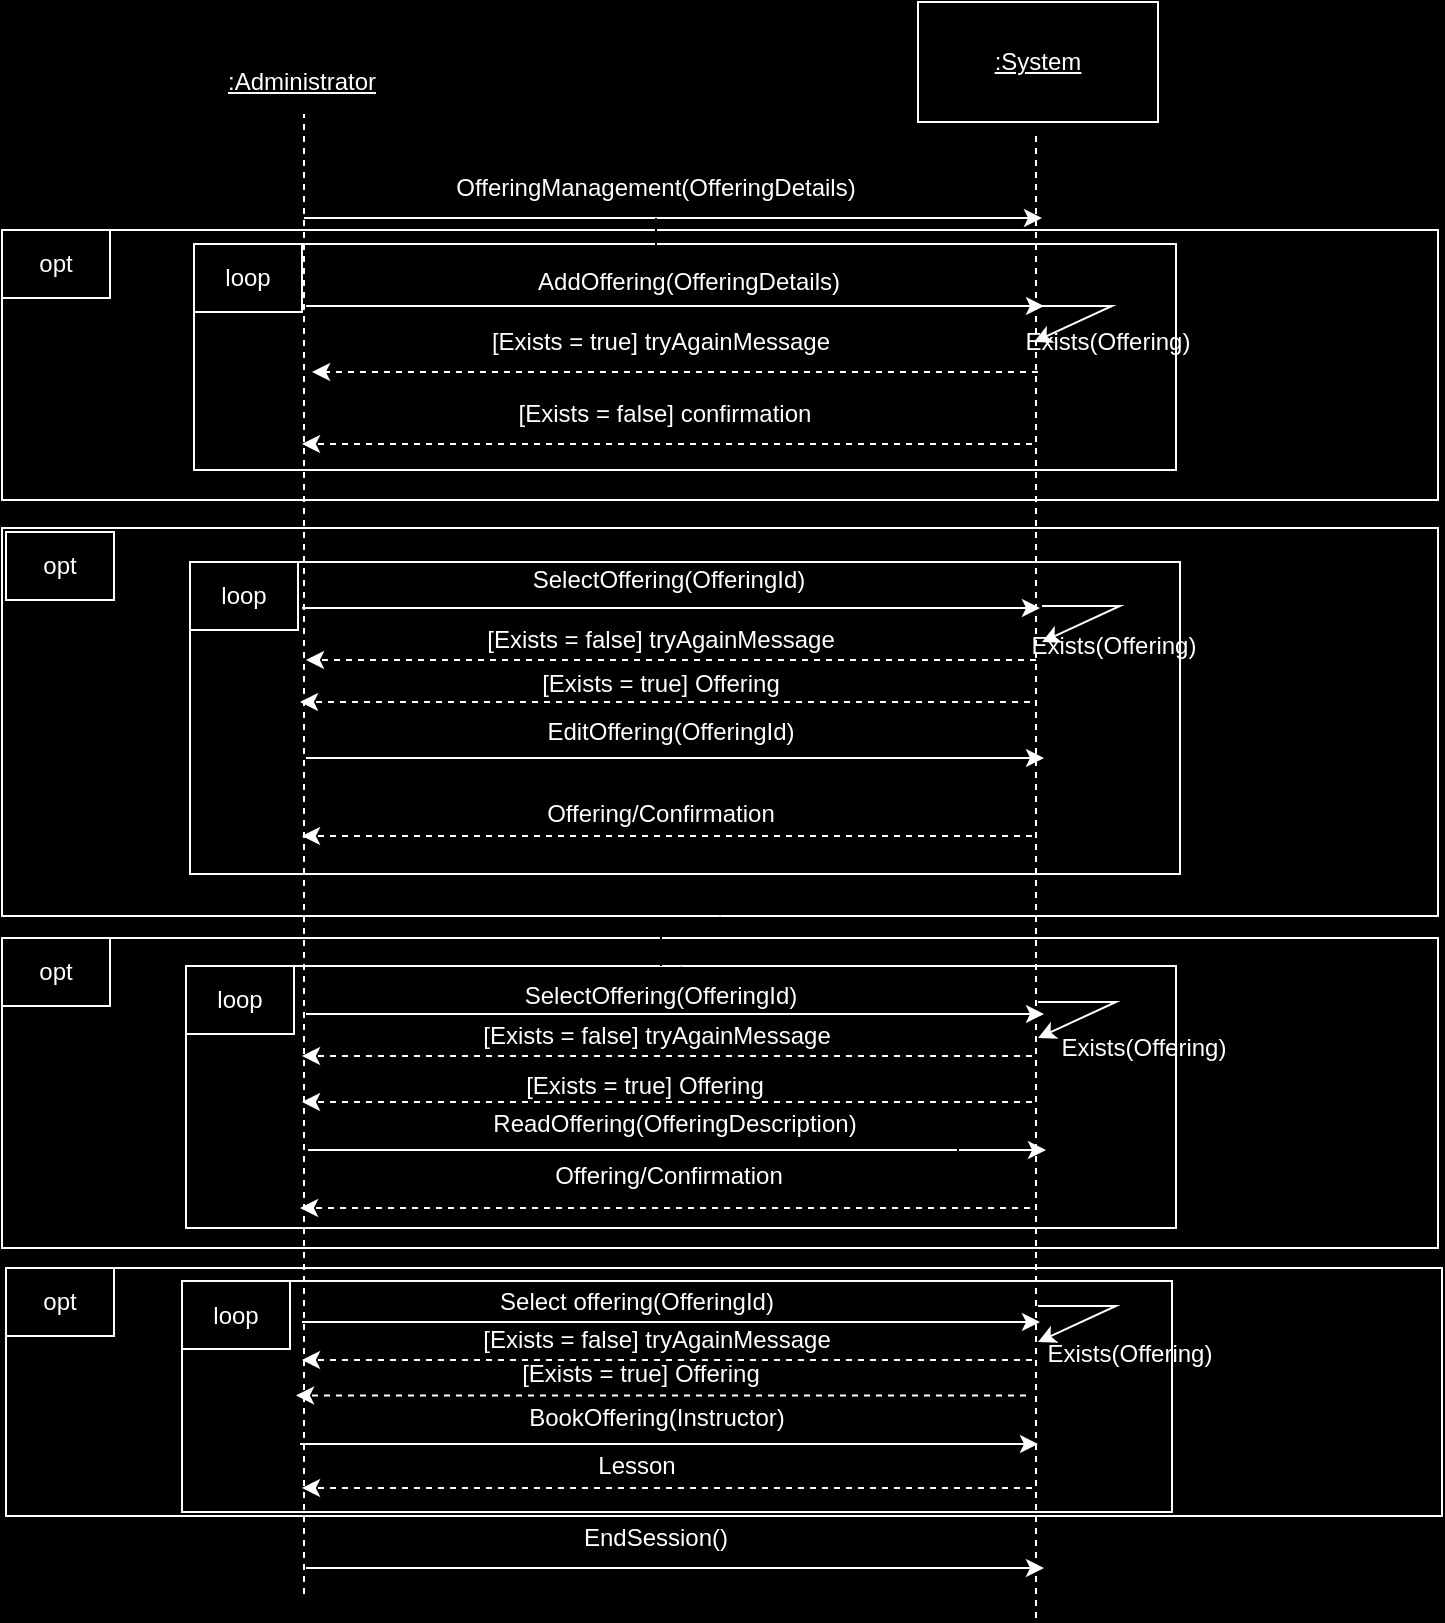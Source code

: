 <mxfile version="24.8.6">
  <diagram name="Page-1" id="S6R2McVNnZuRSGAqZM0K">
    <mxGraphModel dx="576" dy="791" grid="0" gridSize="10" guides="1" tooltips="1" connect="1" arrows="1" fold="1" page="1" pageScale="1" pageWidth="850" pageHeight="1100" background="#000000" math="0" shadow="0">
      <root>
        <mxCell id="0" />
        <mxCell id="1" parent="0" />
        <mxCell id="QQqbGXnuYd3Xe5WtPTO5-54" value="" style="rounded=0;whiteSpace=wrap;html=1;fillColor=#000000;strokeColor=#FFFFFF;" parent="1" vertex="1">
          <mxGeometry x="918" y="783" width="718" height="124" as="geometry" />
        </mxCell>
        <mxCell id="QQqbGXnuYd3Xe5WtPTO5-55" value="" style="rounded=0;whiteSpace=wrap;html=1;fillColor=#000000;strokeColor=#FFFFFF;" parent="1" vertex="1">
          <mxGeometry x="1006" y="789.5" width="495" height="115.5" as="geometry" />
        </mxCell>
        <mxCell id="QQqbGXnuYd3Xe5WtPTO5-56" value="&lt;font color=&quot;#ffffff&quot;&gt;BookOffering(Instructor)&lt;/font&gt;" style="text;html=1;align=center;verticalAlign=middle;whiteSpace=wrap;rounded=0;" parent="1" vertex="1">
          <mxGeometry x="1121.5" y="843" width="243" height="30" as="geometry" />
        </mxCell>
        <mxCell id="QQqbGXnuYd3Xe5WtPTO5-57" value="" style="endArrow=classic;html=1;rounded=0;strokeColor=#FFFFFF;" parent="1" edge="1">
          <mxGeometry width="50" height="50" relative="1" as="geometry">
            <mxPoint x="1065" y="871" as="sourcePoint" />
            <mxPoint x="1434" y="871" as="targetPoint" />
          </mxGeometry>
        </mxCell>
        <mxCell id="QQqbGXnuYd3Xe5WtPTO5-58" value="" style="endArrow=classic;html=1;rounded=0;strokeColor=#FFFFFF;dashed=1;" parent="1" edge="1">
          <mxGeometry width="50" height="50" relative="1" as="geometry">
            <mxPoint x="1431" y="893" as="sourcePoint" />
            <mxPoint x="1066" y="893" as="targetPoint" />
          </mxGeometry>
        </mxCell>
        <mxCell id="QQqbGXnuYd3Xe5WtPTO5-59" value="&lt;font style=&quot;background-color: rgb(0, 0, 0);&quot; color=&quot;#ffffff&quot;&gt;Lesson&lt;/font&gt;" style="text;html=1;align=center;verticalAlign=middle;whiteSpace=wrap;rounded=0;" parent="1" vertex="1">
          <mxGeometry x="1112" y="867" width="243" height="30" as="geometry" />
        </mxCell>
        <mxCell id="QQqbGXnuYd3Xe5WtPTO5-60" value="&lt;span style=&quot;color: rgb(255, 255, 255);&quot;&gt;loop&lt;/span&gt;" style="rounded=0;whiteSpace=wrap;html=1;fillColor=#000000;strokeColor=#FFFFFF;" parent="1" vertex="1">
          <mxGeometry x="1006" y="789.5" width="54" height="34" as="geometry" />
        </mxCell>
        <mxCell id="QQqbGXnuYd3Xe5WtPTO5-61" value="&lt;span style=&quot;color: rgb(255, 255, 255);&quot;&gt;opt&lt;/span&gt;" style="rounded=0;whiteSpace=wrap;html=1;fillColor=#000000;strokeColor=#FFFFFF;" parent="1" vertex="1">
          <mxGeometry x="918" y="783" width="54" height="34" as="geometry" />
        </mxCell>
        <mxCell id="QQqbGXnuYd3Xe5WtPTO5-1" value="" style="rounded=0;whiteSpace=wrap;html=1;fillColor=#000000;strokeColor=#FFFFFF;" parent="1" vertex="1">
          <mxGeometry x="916" y="618" width="718" height="155" as="geometry" />
        </mxCell>
        <mxCell id="QQqbGXnuYd3Xe5WtPTO5-2" value="" style="rounded=0;whiteSpace=wrap;html=1;fillColor=#000000;strokeColor=#FFFFFF;" parent="1" vertex="1">
          <mxGeometry x="1008" y="632" width="495" height="131" as="geometry" />
        </mxCell>
        <mxCell id="QQqbGXnuYd3Xe5WtPTO5-3" value="" style="endArrow=classic;html=1;rounded=0;strokeColor=#FFFFFF;" parent="1" edge="1">
          <mxGeometry width="50" height="50" relative="1" as="geometry">
            <mxPoint x="1069" y="724" as="sourcePoint" />
            <mxPoint x="1438" y="724" as="targetPoint" />
          </mxGeometry>
        </mxCell>
        <mxCell id="QQqbGXnuYd3Xe5WtPTO5-49" style="edgeStyle=orthogonalEdgeStyle;rounded=0;orthogonalLoop=1;jettySize=auto;html=1;exitX=0.5;exitY=1;exitDx=0;exitDy=0;" parent="1" source="QQqbGXnuYd3Xe5WtPTO5-4" target="QQqbGXnuYd3Xe5WtPTO5-2" edge="1">
          <mxGeometry relative="1" as="geometry" />
        </mxCell>
        <mxCell id="QQqbGXnuYd3Xe5WtPTO5-4" value="&lt;font color=&quot;#ffffff&quot;&gt;ReadOffering(OfferingDescription)&lt;/font&gt;" style="text;html=1;align=center;verticalAlign=middle;whiteSpace=wrap;rounded=0;" parent="1" vertex="1">
          <mxGeometry x="1131" y="696" width="243" height="30" as="geometry" />
        </mxCell>
        <mxCell id="QQqbGXnuYd3Xe5WtPTO5-5" value="" style="endArrow=classic;html=1;rounded=0;strokeColor=#FFFFFF;dashed=1;" parent="1" edge="1">
          <mxGeometry width="50" height="50" relative="1" as="geometry">
            <mxPoint x="1430" y="753" as="sourcePoint" />
            <mxPoint x="1065" y="753" as="targetPoint" />
          </mxGeometry>
        </mxCell>
        <mxCell id="QQqbGXnuYd3Xe5WtPTO5-6" value="&lt;font style=&quot;background-color: rgb(0, 0, 0);&quot; color=&quot;#ffffff&quot;&gt;Offering/Confirmation&lt;/font&gt;" style="text;html=1;align=center;verticalAlign=middle;whiteSpace=wrap;rounded=0;" parent="1" vertex="1">
          <mxGeometry x="1128" y="722" width="243" height="30" as="geometry" />
        </mxCell>
        <mxCell id="QQqbGXnuYd3Xe5WtPTO5-9" value="&lt;span style=&quot;color: rgb(255, 255, 255);&quot;&gt;opt&lt;/span&gt;" style="rounded=0;whiteSpace=wrap;html=1;fillColor=#000000;strokeColor=#FFFFFF;" parent="1" vertex="1">
          <mxGeometry x="916" y="618" width="54" height="34" as="geometry" />
        </mxCell>
        <mxCell id="QQqbGXnuYd3Xe5WtPTO5-10" value="&lt;span style=&quot;color: rgb(255, 255, 255);&quot;&gt;loop&lt;/span&gt;" style="rounded=0;whiteSpace=wrap;html=1;fillColor=#000000;strokeColor=#FFFFFF;" parent="1" vertex="1">
          <mxGeometry x="1008" y="632" width="54" height="34" as="geometry" />
        </mxCell>
        <mxCell id="QQqbGXnuYd3Xe5WtPTO5-11" value="" style="rounded=0;whiteSpace=wrap;html=1;fillColor=#000000;strokeColor=#FFFFFF;" parent="1" vertex="1">
          <mxGeometry x="916" y="413" width="718" height="194" as="geometry" />
        </mxCell>
        <mxCell id="QQqbGXnuYd3Xe5WtPTO5-12" value="" style="rounded=0;whiteSpace=wrap;html=1;fillColor=#000000;strokeColor=#FFFFFF;" parent="1" vertex="1">
          <mxGeometry x="1010" y="430" width="495" height="156" as="geometry" />
        </mxCell>
        <mxCell id="QQqbGXnuYd3Xe5WtPTO5-13" value="" style="endArrow=classic;html=1;rounded=0;strokeColor=#FFFFFF;" parent="1" edge="1">
          <mxGeometry width="50" height="50" relative="1" as="geometry">
            <mxPoint x="1068" y="528" as="sourcePoint" />
            <mxPoint x="1437" y="528" as="targetPoint" />
          </mxGeometry>
        </mxCell>
        <mxCell id="QQqbGXnuYd3Xe5WtPTO5-14" value="&lt;font color=&quot;#ffffff&quot;&gt;EditOffering(OfferingId)&lt;/font&gt;" style="text;html=1;align=center;verticalAlign=middle;whiteSpace=wrap;rounded=0;" parent="1" vertex="1">
          <mxGeometry x="1129" y="500" width="243" height="30" as="geometry" />
        </mxCell>
        <mxCell id="QQqbGXnuYd3Xe5WtPTO5-15" value="" style="endArrow=classic;html=1;rounded=0;strokeColor=#FFFFFF;dashed=1;" parent="1" edge="1">
          <mxGeometry width="50" height="50" relative="1" as="geometry">
            <mxPoint x="1431" y="567" as="sourcePoint" />
            <mxPoint x="1066" y="567" as="targetPoint" />
          </mxGeometry>
        </mxCell>
        <mxCell id="QQqbGXnuYd3Xe5WtPTO5-16" value="&lt;font style=&quot;background-color: rgb(0, 0, 0);&quot; color=&quot;#ffffff&quot;&gt;Offering/Confirmation&lt;/font&gt;" style="text;html=1;align=center;verticalAlign=middle;whiteSpace=wrap;rounded=0;" parent="1" vertex="1">
          <mxGeometry x="1124" y="541" width="243" height="30" as="geometry" />
        </mxCell>
        <mxCell id="QQqbGXnuYd3Xe5WtPTO5-19" value="&lt;span style=&quot;color: rgb(255, 255, 255);&quot;&gt;opt&lt;/span&gt;" style="rounded=0;whiteSpace=wrap;html=1;fillColor=#000000;strokeColor=#FFFFFF;" parent="1" vertex="1">
          <mxGeometry x="918" y="415" width="54" height="34" as="geometry" />
        </mxCell>
        <mxCell id="QQqbGXnuYd3Xe5WtPTO5-20" value="&lt;span style=&quot;color: rgb(255, 255, 255);&quot;&gt;loop&lt;/span&gt;" style="rounded=0;whiteSpace=wrap;html=1;fillColor=#000000;strokeColor=#FFFFFF;" parent="1" vertex="1">
          <mxGeometry x="1010" y="430" width="54" height="34" as="geometry" />
        </mxCell>
        <mxCell id="QQqbGXnuYd3Xe5WtPTO5-21" value="" style="rounded=0;whiteSpace=wrap;html=1;fillColor=#000000;strokeColor=#FFFFFF;" parent="1" vertex="1">
          <mxGeometry x="916" y="264" width="718" height="135" as="geometry" />
        </mxCell>
        <mxCell id="QQqbGXnuYd3Xe5WtPTO5-22" value="" style="rounded=0;whiteSpace=wrap;html=1;fillColor=#000000;strokeColor=#FFFFFF;" parent="1" vertex="1">
          <mxGeometry x="1012" y="271" width="491" height="113" as="geometry" />
        </mxCell>
        <mxCell id="QQqbGXnuYd3Xe5WtPTO5-23" value="" style="endArrow=none;dashed=1;html=1;rounded=0;strokeColor=#FFFFFF;" parent="1" edge="1">
          <mxGeometry width="50" height="50" relative="1" as="geometry">
            <mxPoint x="1067" y="946" as="sourcePoint" />
            <mxPoint x="1067" y="206" as="targetPoint" />
          </mxGeometry>
        </mxCell>
        <mxCell id="QQqbGXnuYd3Xe5WtPTO5-24" value="" style="endArrow=none;dashed=1;html=1;rounded=0;strokeColor=#FFFFFF;" parent="1" edge="1">
          <mxGeometry width="50" height="50" relative="1" as="geometry">
            <mxPoint x="1433" y="958" as="sourcePoint" />
            <mxPoint x="1433" y="214" as="targetPoint" />
          </mxGeometry>
        </mxCell>
        <mxCell id="QQqbGXnuYd3Xe5WtPTO5-25" value="&lt;font color=&quot;#ffffff&quot;&gt;&lt;u&gt;:Administrator&lt;/u&gt;&lt;/font&gt;" style="text;html=1;align=center;verticalAlign=middle;whiteSpace=wrap;rounded=0;" parent="1" vertex="1">
          <mxGeometry x="1036" y="175" width="60" height="30" as="geometry" />
        </mxCell>
        <mxCell id="QQqbGXnuYd3Xe5WtPTO5-26" value="" style="rounded=0;whiteSpace=wrap;html=1;fillColor=#000000;strokeColor=#FFFFFF;" parent="1" vertex="1">
          <mxGeometry x="1374" y="150" width="120" height="60" as="geometry" />
        </mxCell>
        <mxCell id="QQqbGXnuYd3Xe5WtPTO5-27" value="&lt;font color=&quot;#ffffff&quot;&gt;&lt;u&gt;:System&lt;/u&gt;&lt;/font&gt;" style="text;html=1;align=center;verticalAlign=middle;whiteSpace=wrap;rounded=0;" parent="1" vertex="1">
          <mxGeometry x="1404" y="165" width="60" height="30" as="geometry" />
        </mxCell>
        <mxCell id="QQqbGXnuYd3Xe5WtPTO5-28" value="" style="endArrow=classic;html=1;rounded=0;strokeColor=#FFFFFF;" parent="1" edge="1">
          <mxGeometry width="50" height="50" relative="1" as="geometry">
            <mxPoint x="1067" y="258" as="sourcePoint" />
            <mxPoint x="1436" y="258" as="targetPoint" />
          </mxGeometry>
        </mxCell>
        <mxCell id="SjyuKbmOxjH6ULO3ENib-1" value="" style="edgeStyle=orthogonalEdgeStyle;rounded=0;orthogonalLoop=1;jettySize=auto;html=1;" edge="1" parent="1" source="QQqbGXnuYd3Xe5WtPTO5-29" target="QQqbGXnuYd3Xe5WtPTO5-31">
          <mxGeometry relative="1" as="geometry" />
        </mxCell>
        <mxCell id="SjyuKbmOxjH6ULO3ENib-2" value="" style="edgeStyle=orthogonalEdgeStyle;rounded=0;orthogonalLoop=1;jettySize=auto;html=1;" edge="1" parent="1" source="QQqbGXnuYd3Xe5WtPTO5-29" target="QQqbGXnuYd3Xe5WtPTO5-31">
          <mxGeometry relative="1" as="geometry" />
        </mxCell>
        <mxCell id="QQqbGXnuYd3Xe5WtPTO5-29" value="&lt;font color=&quot;#ffffff&quot;&gt;OfferingManagement(OfferingDetails)&lt;/font&gt;" style="text;html=1;align=center;verticalAlign=middle;whiteSpace=wrap;rounded=0;" parent="1" vertex="1">
          <mxGeometry x="1213" y="228" width="60" height="30" as="geometry" />
        </mxCell>
        <mxCell id="QQqbGXnuYd3Xe5WtPTO5-30" value="" style="endArrow=classic;html=1;rounded=0;strokeColor=#FFFFFF;" parent="1" edge="1">
          <mxGeometry width="50" height="50" relative="1" as="geometry">
            <mxPoint x="1068" y="302" as="sourcePoint" />
            <mxPoint x="1437" y="302" as="targetPoint" />
          </mxGeometry>
        </mxCell>
        <mxCell id="QQqbGXnuYd3Xe5WtPTO5-31" value="&lt;font color=&quot;#ffffff&quot;&gt;AddOffering(OfferingDetails)&lt;/font&gt;" style="text;html=1;align=center;verticalAlign=middle;whiteSpace=wrap;rounded=0;" parent="1" vertex="1">
          <mxGeometry x="1138" y="275" width="243" height="30" as="geometry" />
        </mxCell>
        <mxCell id="QQqbGXnuYd3Xe5WtPTO5-32" value="" style="endArrow=classic;html=1;rounded=0;strokeColor=#FFFFFF;dashed=1;" parent="1" edge="1">
          <mxGeometry width="50" height="50" relative="1" as="geometry">
            <mxPoint x="1431" y="371" as="sourcePoint" />
            <mxPoint x="1066" y="371" as="targetPoint" />
          </mxGeometry>
        </mxCell>
        <mxCell id="QQqbGXnuYd3Xe5WtPTO5-33" value="&lt;font color=&quot;#ffffff&quot;&gt;&lt;span style=&quot;background-color: rgb(0, 0, 0);&quot;&gt;[Exists = false] confirmation&lt;/span&gt;&lt;/font&gt;" style="text;html=1;align=center;verticalAlign=middle;whiteSpace=wrap;rounded=0;" parent="1" vertex="1">
          <mxGeometry x="1126" y="341" width="243" height="30" as="geometry" />
        </mxCell>
        <mxCell id="QQqbGXnuYd3Xe5WtPTO5-36" value="&lt;span style=&quot;color: rgb(255, 255, 255);&quot;&gt;opt&lt;/span&gt;" style="rounded=0;whiteSpace=wrap;html=1;fillColor=#000000;strokeColor=#FFFFFF;" parent="1" vertex="1">
          <mxGeometry x="916" y="264" width="54" height="34" as="geometry" />
        </mxCell>
        <mxCell id="QQqbGXnuYd3Xe5WtPTO5-37" value="&lt;span style=&quot;color: rgb(255, 255, 255);&quot;&gt;loop&lt;/span&gt;" style="rounded=0;whiteSpace=wrap;html=1;fillColor=#000000;strokeColor=#FFFFFF;" parent="1" vertex="1">
          <mxGeometry x="1012" y="271" width="54" height="34" as="geometry" />
        </mxCell>
        <mxCell id="QQqbGXnuYd3Xe5WtPTO5-38" value="" style="endArrow=classic;html=1;rounded=0;strokeColor=#FFFFFF;" parent="1" edge="1">
          <mxGeometry width="50" height="50" relative="1" as="geometry">
            <mxPoint x="1068" y="933" as="sourcePoint" />
            <mxPoint x="1437" y="933" as="targetPoint" />
          </mxGeometry>
        </mxCell>
        <mxCell id="QQqbGXnuYd3Xe5WtPTO5-39" value="&lt;font color=&quot;#ffffff&quot;&gt;EndSession()&lt;/font&gt;" style="text;html=1;align=center;verticalAlign=middle;whiteSpace=wrap;rounded=0;" parent="1" vertex="1">
          <mxGeometry x="1213" y="903" width="60" height="30" as="geometry" />
        </mxCell>
        <mxCell id="QQqbGXnuYd3Xe5WtPTO5-45" value="" style="endArrow=classic;html=1;rounded=0;strokeColor=#FFFFFF;" parent="1" edge="1">
          <mxGeometry width="50" height="50" relative="1" as="geometry">
            <mxPoint x="1066" y="453" as="sourcePoint" />
            <mxPoint x="1435" y="453" as="targetPoint" />
          </mxGeometry>
        </mxCell>
        <mxCell id="QQqbGXnuYd3Xe5WtPTO5-46" value="&lt;font color=&quot;#ffffff&quot;&gt;SelectOffering(OfferingId)&lt;/font&gt;" style="text;html=1;align=center;verticalAlign=middle;whiteSpace=wrap;rounded=0;" parent="1" vertex="1">
          <mxGeometry x="1128" y="424" width="243" height="30" as="geometry" />
        </mxCell>
        <mxCell id="QQqbGXnuYd3Xe5WtPTO5-47" value="" style="endArrow=classic;html=1;rounded=0;strokeColor=#FFFFFF;dashed=1;" parent="1" edge="1">
          <mxGeometry width="50" height="50" relative="1" as="geometry">
            <mxPoint x="1430" y="500" as="sourcePoint" />
            <mxPoint x="1065" y="500" as="targetPoint" />
          </mxGeometry>
        </mxCell>
        <mxCell id="QQqbGXnuYd3Xe5WtPTO5-48" value="&lt;span style=&quot;color: rgb(255, 255, 255); background-color: rgb(0, 0, 0);&quot;&gt;[Exists = true]&amp;nbsp;&lt;/span&gt;&lt;font color=&quot;#ffffff&quot;&gt;Offering&lt;/font&gt;" style="text;html=1;align=center;verticalAlign=middle;whiteSpace=wrap;rounded=0;" parent="1" vertex="1">
          <mxGeometry x="1124" y="476" width="243" height="30" as="geometry" />
        </mxCell>
        <mxCell id="QQqbGXnuYd3Xe5WtPTO5-50" value="" style="endArrow=classic;html=1;rounded=0;strokeColor=#FFFFFF;" parent="1" edge="1">
          <mxGeometry width="50" height="50" relative="1" as="geometry">
            <mxPoint x="1068" y="656" as="sourcePoint" />
            <mxPoint x="1437" y="656" as="targetPoint" />
          </mxGeometry>
        </mxCell>
        <mxCell id="QQqbGXnuYd3Xe5WtPTO5-51" value="" style="endArrow=classic;html=1;rounded=0;strokeColor=#FFFFFF;dashed=1;" parent="1" edge="1">
          <mxGeometry width="50" height="50" relative="1" as="geometry">
            <mxPoint x="1431" y="700" as="sourcePoint" />
            <mxPoint x="1066" y="700" as="targetPoint" />
          </mxGeometry>
        </mxCell>
        <mxCell id="QQqbGXnuYd3Xe5WtPTO5-62" value="" style="edgeStyle=orthogonalEdgeStyle;rounded=0;orthogonalLoop=1;jettySize=auto;html=1;" parent="1" source="QQqbGXnuYd3Xe5WtPTO5-52" target="QQqbGXnuYd3Xe5WtPTO5-11" edge="1">
          <mxGeometry relative="1" as="geometry" />
        </mxCell>
        <mxCell id="QQqbGXnuYd3Xe5WtPTO5-52" value="&lt;font color=&quot;#ffffff&quot;&gt;SelectOffering(OfferingId)&lt;/font&gt;" style="text;html=1;align=center;verticalAlign=middle;whiteSpace=wrap;rounded=0;" parent="1" vertex="1">
          <mxGeometry x="1124" y="632" width="243" height="30" as="geometry" />
        </mxCell>
        <mxCell id="QQqbGXnuYd3Xe5WtPTO5-53" value="&lt;span style=&quot;color: rgb(255, 255, 255); background-color: rgb(0, 0, 0);&quot;&gt;[Exists = true]&amp;nbsp;&lt;/span&gt;&lt;font color=&quot;#ffffff&quot;&gt;Offering&lt;/font&gt;" style="text;html=1;align=center;verticalAlign=middle;whiteSpace=wrap;rounded=0;" parent="1" vertex="1">
          <mxGeometry x="1116" y="677" width="243" height="30" as="geometry" />
        </mxCell>
        <mxCell id="QQqbGXnuYd3Xe5WtPTO5-63" value="" style="endArrow=classic;html=1;rounded=0;strokeColor=#FFFFFF;" parent="1" edge="1">
          <mxGeometry width="50" height="50" relative="1" as="geometry">
            <mxPoint x="1066" y="810" as="sourcePoint" />
            <mxPoint x="1435" y="810" as="targetPoint" />
          </mxGeometry>
        </mxCell>
        <mxCell id="QQqbGXnuYd3Xe5WtPTO5-65" value="" style="endArrow=classic;html=1;rounded=0;strokeColor=#FFFFFF;dashed=1;" parent="1" edge="1">
          <mxGeometry width="50" height="50" relative="1" as="geometry">
            <mxPoint x="1428" y="846.75" as="sourcePoint" />
            <mxPoint x="1063" y="846.75" as="targetPoint" />
          </mxGeometry>
        </mxCell>
        <mxCell id="QQqbGXnuYd3Xe5WtPTO5-66" value="&lt;span style=&quot;color: rgb(255, 255, 255); background-color: rgb(0, 0, 0);&quot;&gt;[Exists = true]&amp;nbsp;&lt;/span&gt;&lt;font color=&quot;#ffffff&quot;&gt;Offering&lt;/font&gt;" style="text;html=1;align=center;verticalAlign=middle;whiteSpace=wrap;rounded=0;" parent="1" vertex="1">
          <mxGeometry x="1114" y="821" width="243" height="30" as="geometry" />
        </mxCell>
        <mxCell id="QQqbGXnuYd3Xe5WtPTO5-67" value="&lt;font color=&quot;#ffffff&quot;&gt;Select offering(OfferingId)&lt;/font&gt;" style="text;html=1;align=center;verticalAlign=middle;whiteSpace=wrap;rounded=0;" parent="1" vertex="1">
          <mxGeometry x="1112" y="785" width="243" height="30" as="geometry" />
        </mxCell>
        <mxCell id="LNSlO3dI0piy9Lvb9_Cy-1" value="" style="endArrow=classic;html=1;rounded=0;strokeColor=#FFFFFF;" parent="1" edge="1">
          <mxGeometry width="50" height="50" relative="1" as="geometry">
            <mxPoint x="1432" y="302" as="sourcePoint" />
            <mxPoint x="1432" y="320" as="targetPoint" />
            <Array as="points">
              <mxPoint x="1471" y="302" />
            </Array>
          </mxGeometry>
        </mxCell>
        <mxCell id="LNSlO3dI0piy9Lvb9_Cy-2" value="&lt;font color=&quot;#ffffff&quot;&gt;Exists(Offering)&lt;/font&gt;" style="text;html=1;align=center;verticalAlign=middle;whiteSpace=wrap;rounded=0;" parent="1" vertex="1">
          <mxGeometry x="1425" y="302.5" width="88" height="35" as="geometry" />
        </mxCell>
        <mxCell id="LNSlO3dI0piy9Lvb9_Cy-3" value="" style="endArrow=classic;html=1;rounded=0;strokeColor=#FFFFFF;dashed=1;exitX=0.102;exitY=0.929;exitDx=0;exitDy=0;exitPerimeter=0;" parent="1" source="LNSlO3dI0piy9Lvb9_Cy-2" edge="1">
          <mxGeometry width="50" height="50" relative="1" as="geometry">
            <mxPoint x="1441" y="381" as="sourcePoint" />
            <mxPoint x="1071" y="335" as="targetPoint" />
          </mxGeometry>
        </mxCell>
        <mxCell id="LNSlO3dI0piy9Lvb9_Cy-4" value="&lt;font color=&quot;#ffffff&quot;&gt;&lt;span style=&quot;background-color: rgb(0, 0, 0);&quot;&gt;[Exists = true] tryAgainMessage&lt;/span&gt;&lt;/font&gt;" style="text;html=1;align=center;verticalAlign=middle;whiteSpace=wrap;rounded=0;" parent="1" vertex="1">
          <mxGeometry x="1124" y="305" width="243" height="30" as="geometry" />
        </mxCell>
        <mxCell id="NQCuu1_IxAuNRHNrzC20-1" value="&lt;span style=&quot;color: rgb(255, 255, 255);&quot;&gt;Exists(Offering)&lt;/span&gt;" style="text;html=1;align=center;verticalAlign=middle;whiteSpace=wrap;rounded=0;" parent="1" vertex="1">
          <mxGeometry x="1428" y="454" width="88" height="35" as="geometry" />
        </mxCell>
        <mxCell id="NQCuu1_IxAuNRHNrzC20-2" value="" style="endArrow=classic;html=1;rounded=0;strokeColor=#FFFFFF;" parent="1" edge="1">
          <mxGeometry width="50" height="50" relative="1" as="geometry">
            <mxPoint x="1436" y="452" as="sourcePoint" />
            <mxPoint x="1436" y="470" as="targetPoint" />
            <Array as="points">
              <mxPoint x="1475" y="452" />
            </Array>
          </mxGeometry>
        </mxCell>
        <mxCell id="NQCuu1_IxAuNRHNrzC20-3" value="" style="endArrow=classic;html=1;rounded=0;strokeColor=#FFFFFF;dashed=1;" parent="1" edge="1">
          <mxGeometry width="50" height="50" relative="1" as="geometry">
            <mxPoint x="1433" y="479" as="sourcePoint" />
            <mxPoint x="1068" y="479" as="targetPoint" />
          </mxGeometry>
        </mxCell>
        <mxCell id="NQCuu1_IxAuNRHNrzC20-4" value="&lt;span style=&quot;color: rgb(255, 255, 255); background-color: rgb(0, 0, 0);&quot;&gt;[Exists = false] tryAgainMessage&lt;/span&gt;" style="text;html=1;align=center;verticalAlign=middle;whiteSpace=wrap;rounded=0;" parent="1" vertex="1">
          <mxGeometry x="1124" y="454" width="243" height="30" as="geometry" />
        </mxCell>
        <mxCell id="NQCuu1_IxAuNRHNrzC20-7" value="" style="endArrow=classic;html=1;rounded=0;strokeColor=#FFFFFF;" parent="1" edge="1">
          <mxGeometry width="50" height="50" relative="1" as="geometry">
            <mxPoint x="1434" y="802" as="sourcePoint" />
            <mxPoint x="1434" y="820" as="targetPoint" />
            <Array as="points">
              <mxPoint x="1473" y="802" />
            </Array>
          </mxGeometry>
        </mxCell>
        <mxCell id="NQCuu1_IxAuNRHNrzC20-8" value="" style="endArrow=classic;html=1;rounded=0;strokeColor=#FFFFFF;dashed=1;" parent="1" edge="1">
          <mxGeometry width="50" height="50" relative="1" as="geometry">
            <mxPoint x="1431" y="829" as="sourcePoint" />
            <mxPoint x="1066" y="829" as="targetPoint" />
          </mxGeometry>
        </mxCell>
        <mxCell id="NQCuu1_IxAuNRHNrzC20-9" value="&lt;span style=&quot;color: rgb(255, 255, 255); background-color: rgb(0, 0, 0);&quot;&gt;[Exists = false] tryAgainMessage&lt;/span&gt;" style="text;html=1;align=center;verticalAlign=middle;whiteSpace=wrap;rounded=0;" parent="1" vertex="1">
          <mxGeometry x="1122" y="804" width="243" height="30" as="geometry" />
        </mxCell>
        <mxCell id="NQCuu1_IxAuNRHNrzC20-10" value="" style="endArrow=classic;html=1;rounded=0;strokeColor=#FFFFFF;" parent="1" edge="1">
          <mxGeometry width="50" height="50" relative="1" as="geometry">
            <mxPoint x="1434" y="650" as="sourcePoint" />
            <mxPoint x="1434" y="668" as="targetPoint" />
            <Array as="points">
              <mxPoint x="1473" y="650" />
            </Array>
          </mxGeometry>
        </mxCell>
        <mxCell id="NQCuu1_IxAuNRHNrzC20-11" value="" style="endArrow=classic;html=1;rounded=0;strokeColor=#FFFFFF;dashed=1;" parent="1" edge="1">
          <mxGeometry width="50" height="50" relative="1" as="geometry">
            <mxPoint x="1431" y="677" as="sourcePoint" />
            <mxPoint x="1066" y="677" as="targetPoint" />
          </mxGeometry>
        </mxCell>
        <mxCell id="NQCuu1_IxAuNRHNrzC20-12" value="&lt;span style=&quot;color: rgb(255, 255, 255); background-color: rgb(0, 0, 0);&quot;&gt;[Exists = false] tryAgainMessage&lt;/span&gt;" style="text;html=1;align=center;verticalAlign=middle;whiteSpace=wrap;rounded=0;" parent="1" vertex="1">
          <mxGeometry x="1122" y="652" width="243" height="30" as="geometry" />
        </mxCell>
        <mxCell id="NQCuu1_IxAuNRHNrzC20-15" value="&lt;span style=&quot;color: rgb(255, 255, 255);&quot;&gt;Exists(Offering)&lt;/span&gt;" style="text;html=1;align=center;verticalAlign=middle;whiteSpace=wrap;rounded=0;" parent="1" vertex="1">
          <mxGeometry x="1443" y="655" width="88" height="35" as="geometry" />
        </mxCell>
        <mxCell id="NQCuu1_IxAuNRHNrzC20-16" value="&lt;span style=&quot;color: rgb(255, 255, 255);&quot;&gt;Exists(Offering)&lt;/span&gt;" style="text;html=1;align=center;verticalAlign=middle;whiteSpace=wrap;rounded=0;" parent="1" vertex="1">
          <mxGeometry x="1436" y="808" width="88" height="35" as="geometry" />
        </mxCell>
      </root>
    </mxGraphModel>
  </diagram>
</mxfile>
